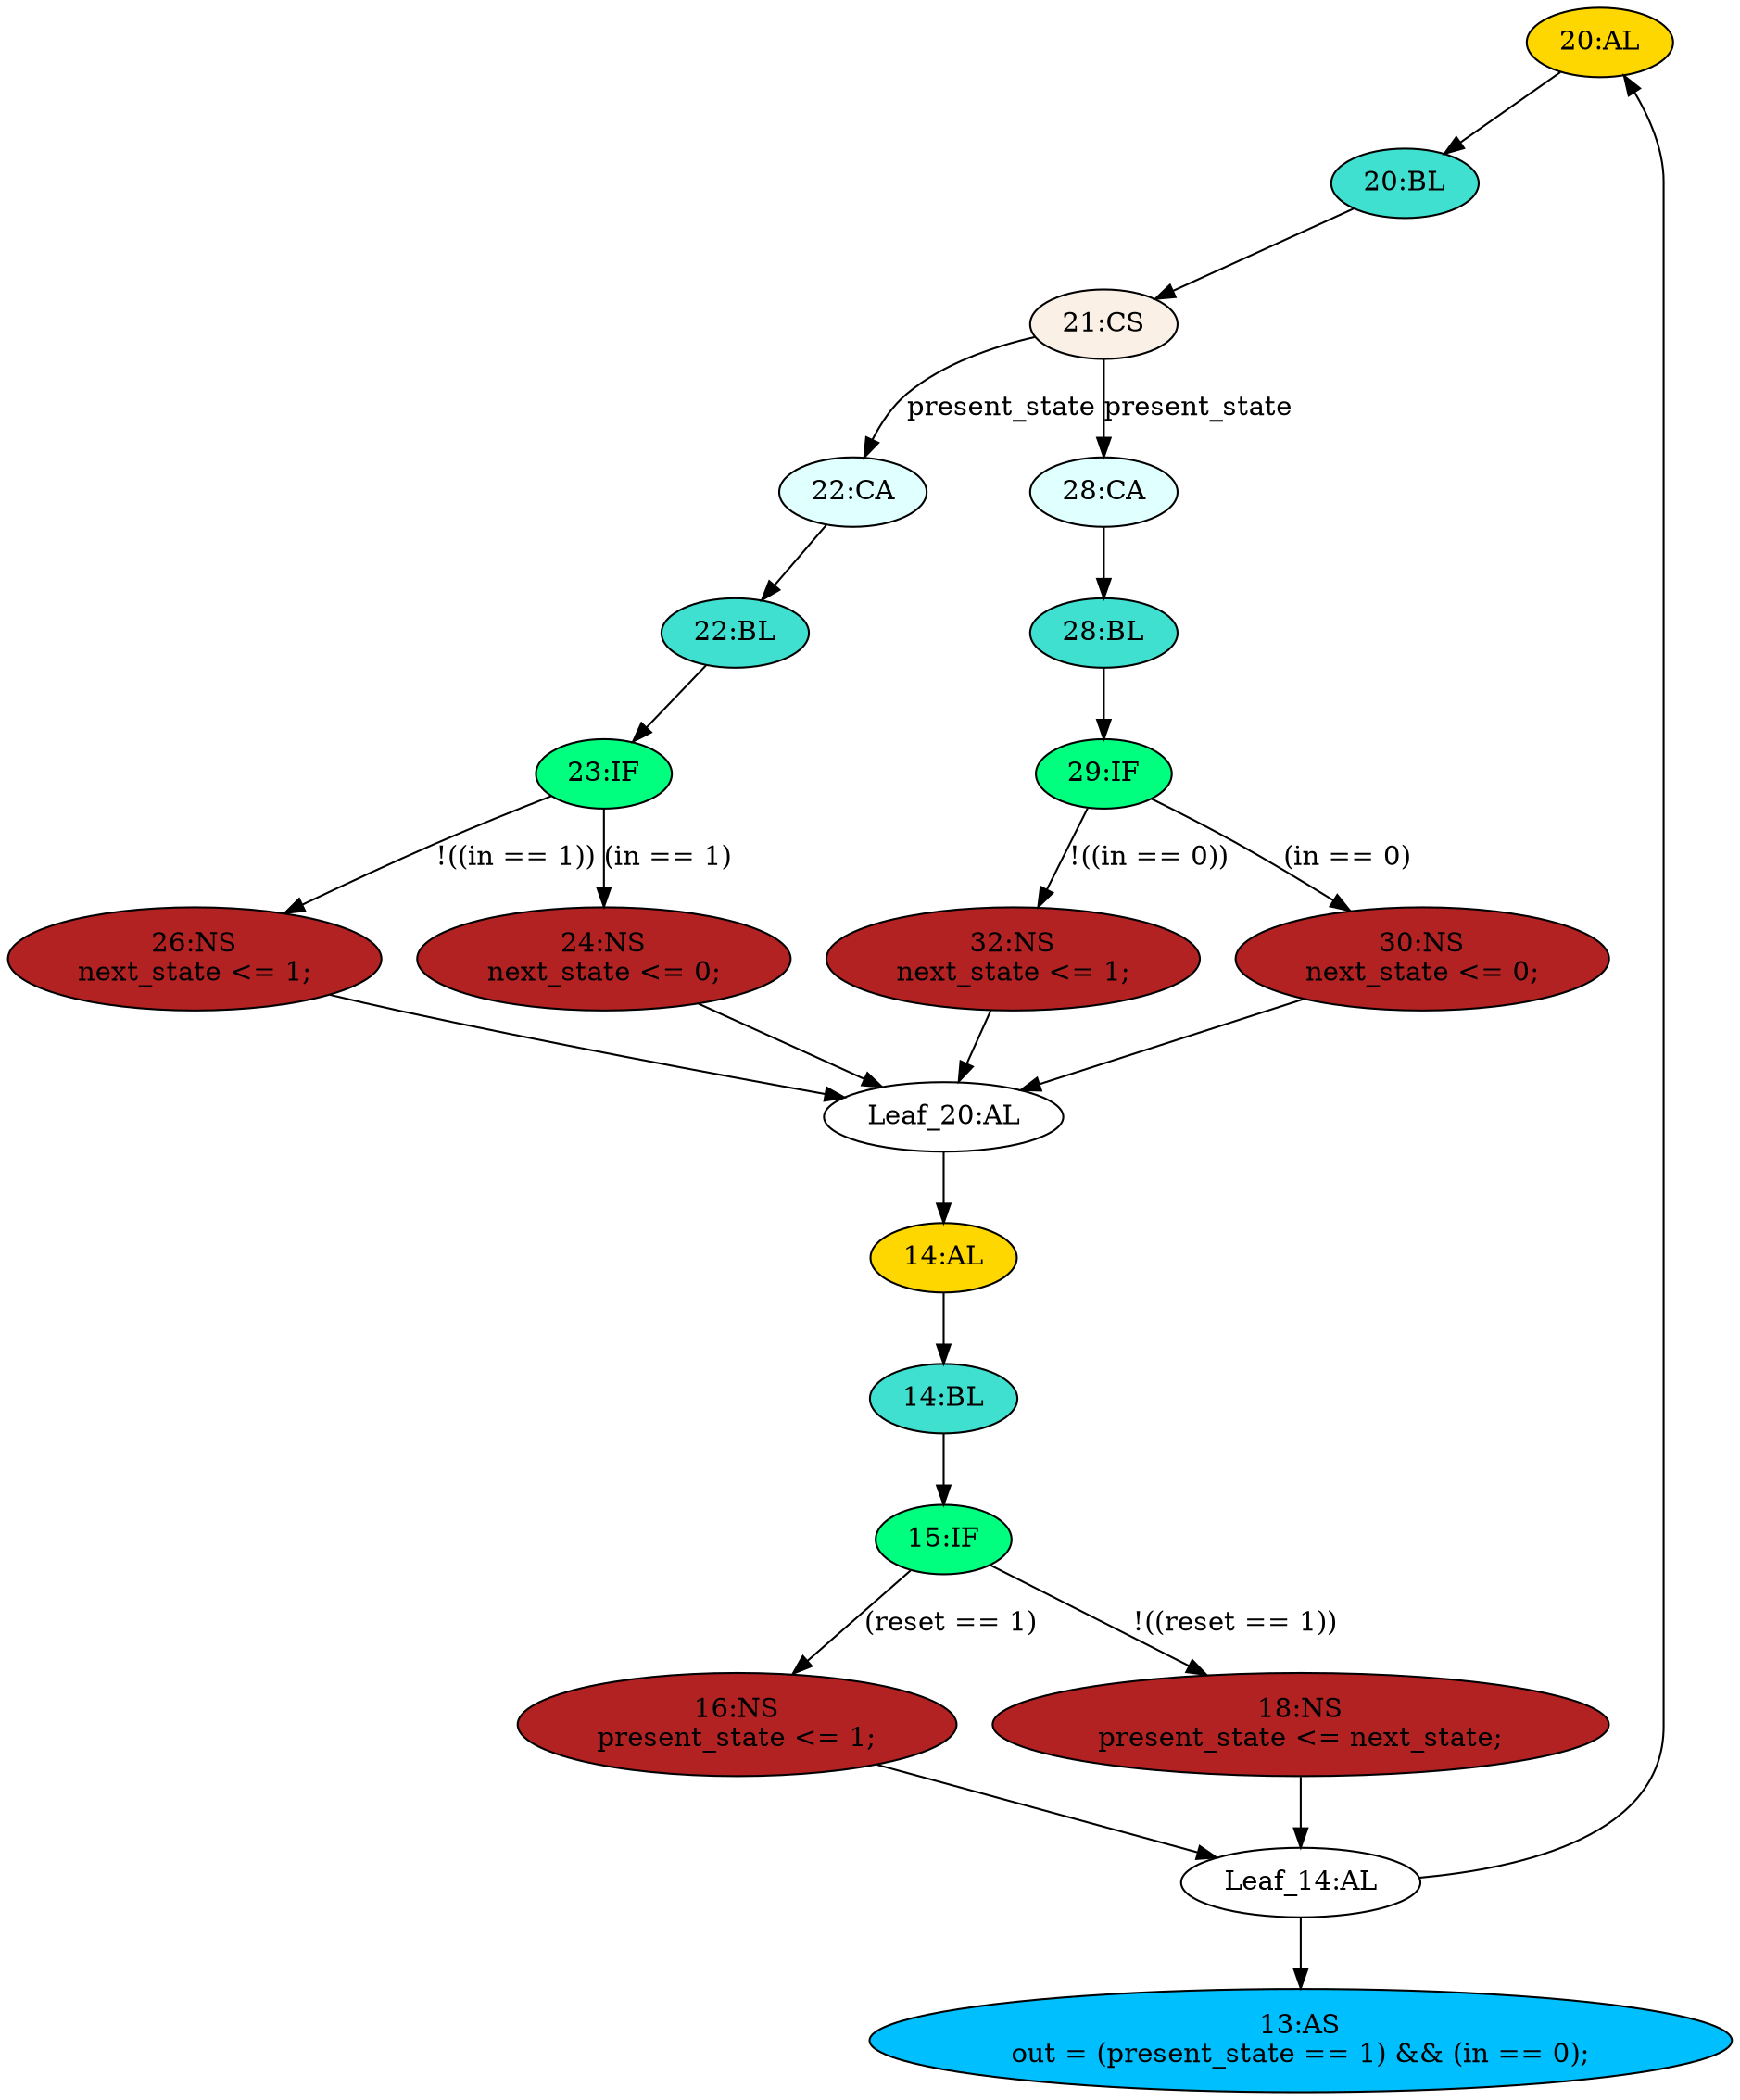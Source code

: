 strict digraph "compose( ,  )" {
	node [label="\N"];
	"20:AL"	[ast="<pyverilog.vparser.ast.Always object at 0x7f20926e7450>",
		clk_sens=False,
		fillcolor=gold,
		label="20:AL",
		sens="['present_state', 'in']",
		statements="[]",
		style=filled,
		typ=Always,
		use_var="['present_state', 'in']"];
	"20:BL"	[ast="<pyverilog.vparser.ast.Block object at 0x7f20926e7350>",
		fillcolor=turquoise,
		label="20:BL",
		statements="[]",
		style=filled,
		typ=Block];
	"20:AL" -> "20:BL"	[cond="[]",
		lineno=None];
	"32:NS"	[ast="<pyverilog.vparser.ast.NonblockingSubstitution object at 0x7f2092358d50>",
		fillcolor=firebrick,
		label="32:NS
next_state <= 1;",
		statements="[<pyverilog.vparser.ast.NonblockingSubstitution object at 0x7f2092358d50>]",
		style=filled,
		typ=NonblockingSubstitution];
	"Leaf_20:AL"	[def_var="['next_state']",
		label="Leaf_20:AL"];
	"32:NS" -> "Leaf_20:AL"	[cond="[]",
		lineno=None];
	"14:BL"	[ast="<pyverilog.vparser.ast.Block object at 0x7f209268ecd0>",
		fillcolor=turquoise,
		label="14:BL",
		statements="[]",
		style=filled,
		typ=Block];
	"15:IF"	[ast="<pyverilog.vparser.ast.IfStatement object at 0x7f20926fd610>",
		fillcolor=springgreen,
		label="15:IF",
		statements="[]",
		style=filled,
		typ=IfStatement];
	"14:BL" -> "15:IF"	[cond="[]",
		lineno=None];
	"16:NS"	[ast="<pyverilog.vparser.ast.NonblockingSubstitution object at 0x7f20926f2250>",
		fillcolor=firebrick,
		label="16:NS
present_state <= 1;",
		statements="[<pyverilog.vparser.ast.NonblockingSubstitution object at 0x7f20926f2250>]",
		style=filled,
		typ=NonblockingSubstitution];
	"Leaf_14:AL"	[def_var="['present_state']",
		label="Leaf_14:AL"];
	"16:NS" -> "Leaf_14:AL"	[cond="[]",
		lineno=None];
	"22:CA"	[ast="<pyverilog.vparser.ast.Case object at 0x7f20926e7150>",
		fillcolor=lightcyan,
		label="22:CA",
		statements="[]",
		style=filled,
		typ=Case];
	"22:BL"	[ast="<pyverilog.vparser.ast.Block object at 0x7f20926e7550>",
		fillcolor=turquoise,
		label="22:BL",
		statements="[]",
		style=filled,
		typ=Block];
	"22:CA" -> "22:BL"	[cond="[]",
		lineno=None];
	"23:IF"	[ast="<pyverilog.vparser.ast.IfStatement object at 0x7f209276a110>",
		fillcolor=springgreen,
		label="23:IF",
		statements="[]",
		style=filled,
		typ=IfStatement];
	"22:BL" -> "23:IF"	[cond="[]",
		lineno=None];
	"14:AL"	[ast="<pyverilog.vparser.ast.Always object at 0x7f209268e290>",
		clk_sens=True,
		fillcolor=gold,
		label="14:AL",
		sens="['clk', 'reset']",
		statements="[]",
		style=filled,
		typ=Always,
		use_var="['reset', 'next_state']"];
	"14:AL" -> "14:BL"	[cond="[]",
		lineno=None];
	"26:NS"	[ast="<pyverilog.vparser.ast.NonblockingSubstitution object at 0x7f2092706550>",
		fillcolor=firebrick,
		label="26:NS
next_state <= 1;",
		statements="[<pyverilog.vparser.ast.NonblockingSubstitution object at 0x7f2092706550>]",
		style=filled,
		typ=NonblockingSubstitution];
	"26:NS" -> "Leaf_20:AL"	[cond="[]",
		lineno=None];
	"24:NS"	[ast="<pyverilog.vparser.ast.NonblockingSubstitution object at 0x7f209276ad10>",
		fillcolor=firebrick,
		label="24:NS
next_state <= 0;",
		statements="[<pyverilog.vparser.ast.NonblockingSubstitution object at 0x7f209276ad10>]",
		style=filled,
		typ=NonblockingSubstitution];
	"24:NS" -> "Leaf_20:AL"	[cond="[]",
		lineno=None];
	"21:CS"	[ast="<pyverilog.vparser.ast.CaseStatement object at 0x7f2092706510>",
		fillcolor=linen,
		label="21:CS",
		statements="[]",
		style=filled,
		typ=CaseStatement];
	"21:CS" -> "22:CA"	[cond="['present_state']",
		label=present_state,
		lineno=21];
	"28:CA"	[ast="<pyverilog.vparser.ast.Case object at 0x7f2092358b10>",
		fillcolor=lightcyan,
		label="28:CA",
		statements="[]",
		style=filled,
		typ=Case];
	"21:CS" -> "28:CA"	[cond="['present_state']",
		label=present_state,
		lineno=21];
	"23:IF" -> "26:NS"	[cond="['in']",
		label="!((in == 1))",
		lineno=23];
	"23:IF" -> "24:NS"	[cond="['in']",
		label="(in == 1)",
		lineno=23];
	"13:AS"	[ast="<pyverilog.vparser.ast.Assign object at 0x7f2092696bd0>",
		def_var="['out']",
		fillcolor=deepskyblue,
		label="13:AS
out = (present_state == 1) && (in == 0);",
		statements="[]",
		style=filled,
		typ=Assign,
		use_var="['present_state', 'in']"];
	"20:BL" -> "21:CS"	[cond="[]",
		lineno=None];
	"18:NS"	[ast="<pyverilog.vparser.ast.NonblockingSubstitution object at 0x7f20926e7650>",
		fillcolor=firebrick,
		label="18:NS
present_state <= next_state;",
		statements="[<pyverilog.vparser.ast.NonblockingSubstitution object at 0x7f20926e7650>]",
		style=filled,
		typ=NonblockingSubstitution];
	"18:NS" -> "Leaf_14:AL"	[cond="[]",
		lineno=None];
	"15:IF" -> "16:NS"	[cond="['reset']",
		label="(reset == 1)",
		lineno=15];
	"15:IF" -> "18:NS"	[cond="['reset']",
		label="!((reset == 1))",
		lineno=15];
	"30:NS"	[ast="<pyverilog.vparser.ast.NonblockingSubstitution object at 0x7f2092358bd0>",
		fillcolor=firebrick,
		label="30:NS
next_state <= 0;",
		statements="[<pyverilog.vparser.ast.NonblockingSubstitution object at 0x7f2092358bd0>]",
		style=filled,
		typ=NonblockingSubstitution];
	"30:NS" -> "Leaf_20:AL"	[cond="[]",
		lineno=None];
	"Leaf_20:AL" -> "14:AL";
	"28:BL"	[ast="<pyverilog.vparser.ast.Block object at 0x7f2092358a10>",
		fillcolor=turquoise,
		label="28:BL",
		statements="[]",
		style=filled,
		typ=Block];
	"29:IF"	[ast="<pyverilog.vparser.ast.IfStatement object at 0x7f2092358810>",
		fillcolor=springgreen,
		label="29:IF",
		statements="[]",
		style=filled,
		typ=IfStatement];
	"28:BL" -> "29:IF"	[cond="[]",
		lineno=None];
	"Leaf_14:AL" -> "20:AL";
	"Leaf_14:AL" -> "13:AS";
	"28:CA" -> "28:BL"	[cond="[]",
		lineno=None];
	"29:IF" -> "32:NS"	[cond="['in']",
		label="!((in == 0))",
		lineno=29];
	"29:IF" -> "30:NS"	[cond="['in']",
		label="(in == 0)",
		lineno=29];
}
